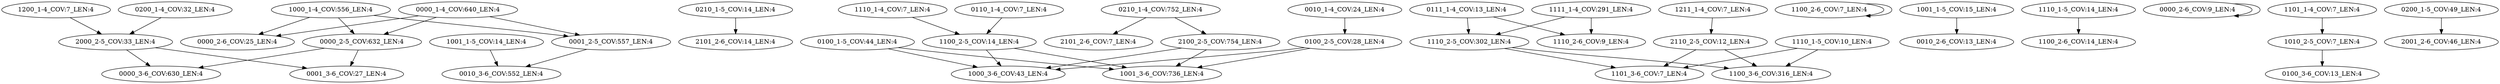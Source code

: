 digraph G {
    "1200_1-4_COV:7_LEN:4" -> "2000_2-5_COV:33_LEN:4";
    "0210_1-5_COV:14_LEN:4" -> "2101_2-6_COV:14_LEN:4";
    "0010_1-4_COV:24_LEN:4" -> "0100_2-5_COV:28_LEN:4";
    "2110_2-5_COV:12_LEN:4" -> "1101_3-6_COV:7_LEN:4";
    "2110_2-5_COV:12_LEN:4" -> "1100_3-6_COV:316_LEN:4";
    "1100_2-6_COV:7_LEN:4" -> "1100_2-6_COV:7_LEN:4";
    "2100_2-5_COV:754_LEN:4" -> "1000_3-6_COV:43_LEN:4";
    "2100_2-5_COV:754_LEN:4" -> "1001_3-6_COV:736_LEN:4";
    "1110_1-4_COV:7_LEN:4" -> "1100_2-5_COV:14_LEN:4";
    "0100_1-5_COV:44_LEN:4" -> "1000_3-6_COV:43_LEN:4";
    "0100_1-5_COV:44_LEN:4" -> "1001_3-6_COV:736_LEN:4";
    "1000_1-4_COV:556_LEN:4" -> "0000_2-6_COV:25_LEN:4";
    "1000_1-4_COV:556_LEN:4" -> "0001_2-5_COV:557_LEN:4";
    "1000_1-4_COV:556_LEN:4" -> "0000_2-5_COV:632_LEN:4";
    "0210_1-4_COV:752_LEN:4" -> "2100_2-5_COV:754_LEN:4";
    "0210_1-4_COV:752_LEN:4" -> "2101_2-6_COV:7_LEN:4";
    "0110_1-4_COV:7_LEN:4" -> "1100_2-5_COV:14_LEN:4";
    "1110_1-5_COV:10_LEN:4" -> "1101_3-6_COV:7_LEN:4";
    "1110_1-5_COV:10_LEN:4" -> "1100_3-6_COV:316_LEN:4";
    "1111_1-4_COV:291_LEN:4" -> "1110_2-6_COV:9_LEN:4";
    "1111_1-4_COV:291_LEN:4" -> "1110_2-5_COV:302_LEN:4";
    "0001_2-5_COV:557_LEN:4" -> "0010_3-6_COV:552_LEN:4";
    "0200_1-4_COV:32_LEN:4" -> "2000_2-5_COV:33_LEN:4";
    "1001_1-5_COV:15_LEN:4" -> "0010_2-6_COV:13_LEN:4";
    "1100_2-5_COV:14_LEN:4" -> "1000_3-6_COV:43_LEN:4";
    "1100_2-5_COV:14_LEN:4" -> "1001_3-6_COV:736_LEN:4";
    "2000_2-5_COV:33_LEN:4" -> "0000_3-6_COV:630_LEN:4";
    "2000_2-5_COV:33_LEN:4" -> "0001_3-6_COV:27_LEN:4";
    "0111_1-4_COV:13_LEN:4" -> "1110_2-6_COV:9_LEN:4";
    "0111_1-4_COV:13_LEN:4" -> "1110_2-5_COV:302_LEN:4";
    "1211_1-4_COV:7_LEN:4" -> "2110_2-5_COV:12_LEN:4";
    "1110_1-5_COV:14_LEN:4" -> "1100_2-6_COV:14_LEN:4";
    "1001_1-5_COV:14_LEN:4" -> "0010_3-6_COV:552_LEN:4";
    "0100_2-5_COV:28_LEN:4" -> "1000_3-6_COV:43_LEN:4";
    "0100_2-5_COV:28_LEN:4" -> "1001_3-6_COV:736_LEN:4";
    "0000_2-6_COV:9_LEN:4" -> "0000_2-6_COV:9_LEN:4";
    "0000_2-5_COV:632_LEN:4" -> "0000_3-6_COV:630_LEN:4";
    "0000_2-5_COV:632_LEN:4" -> "0001_3-6_COV:27_LEN:4";
    "0000_1-4_COV:640_LEN:4" -> "0000_2-6_COV:25_LEN:4";
    "0000_1-4_COV:640_LEN:4" -> "0001_2-5_COV:557_LEN:4";
    "0000_1-4_COV:640_LEN:4" -> "0000_2-5_COV:632_LEN:4";
    "1101_1-4_COV:7_LEN:4" -> "1010_2-5_COV:7_LEN:4";
    "1010_2-5_COV:7_LEN:4" -> "0100_3-6_COV:13_LEN:4";
    "0200_1-5_COV:49_LEN:4" -> "2001_2-6_COV:46_LEN:4";
    "1110_2-5_COV:302_LEN:4" -> "1101_3-6_COV:7_LEN:4";
    "1110_2-5_COV:302_LEN:4" -> "1100_3-6_COV:316_LEN:4";
}
